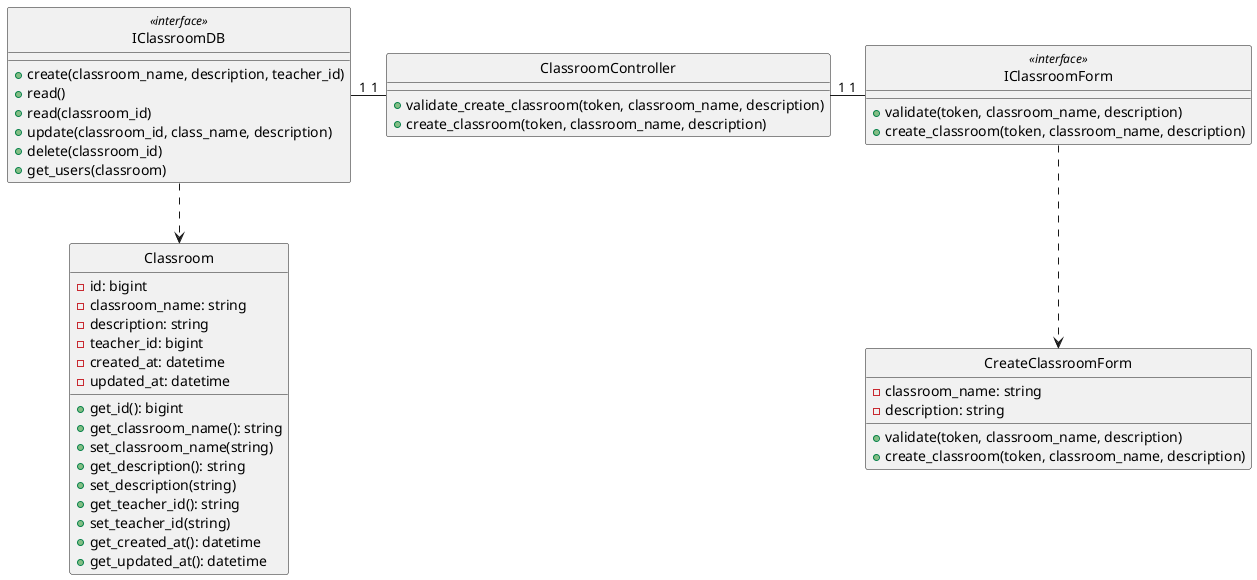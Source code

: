 @startuml createClass

class Classroom {
    - id: bigint
    - classroom_name: string
    - description: string
    - teacher_id: bigint
    - created_at: datetime
    - updated_at: datetime

    + get_id(): bigint
    + get_classroom_name(): string
    + set_classroom_name(string)
    + get_description(): string
    + set_description(string)
    + get_teacher_id(): string
    + set_teacher_id(string)
    + get_created_at(): datetime
    + get_updated_at(): datetime
}

class IClassroomDB <<interface>> {
    + create(classroom_name, description, teacher_id)
    + read()
    + read(classroom_id)
    + update(classroom_id, class_name, description)
    + delete(classroom_id)
    + get_users(classroom)
}

class CreateClassroomForm {
    - classroom_name: string
    - description: string

    + validate(token, classroom_name, description)
    + create_classroom(token, classroom_name, description)
}

class IClassroomForm <<interface>> {
    + validate(token, classroom_name, description)
    + create_classroom(token, classroom_name, description)
}

class ClassroomController {
    + validate_create_classroom(token, classroom_name, description)
    + create_classroom(token, classroom_name, description)
}

hide Classroom circle
hide IClassroomDB <<interface>> circle
hide CreateClassroomForm circle
hide IClassroomForm <<interface>> circle
hide ClassroomController circle

IClassroomDB -down.> Classroom
IClassroomForm .down.> CreateClassroomForm
ClassroomController "1"-left-"1" IClassroomDB
IClassroomForm "1"-left-"1" ClassroomController


@enduml
